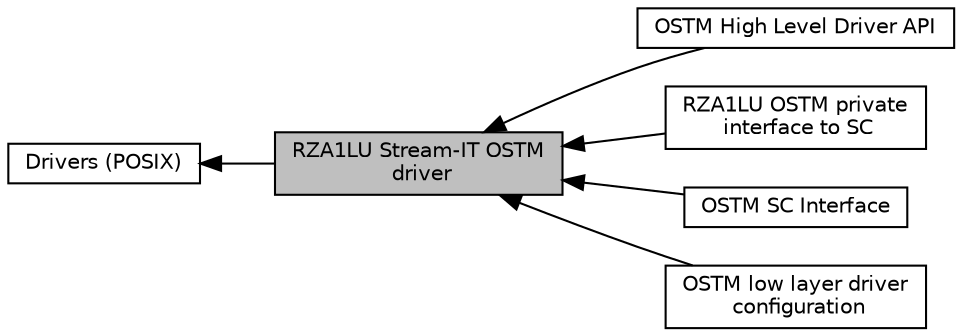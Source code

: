 digraph "RZA1LU Stream-IT OSTM driver"
{
  edge [fontname="Helvetica",fontsize="10",labelfontname="Helvetica",labelfontsize="10"];
  node [fontname="Helvetica",fontsize="10",shape=box];
  rankdir=LR;
  Node1 [label="RZA1LU Stream-IT OSTM\l driver",height=0.2,width=0.4,color="black", fillcolor="grey75", style="filled", fontcolor="black",tooltip="This interface provides access to the OSTM peripheral See OSTM High Level Driver API for details."];
  Node3 [label="OSTM High Level Driver API",height=0.2,width=0.4,color="black", fillcolor="white", style="filled",URL="$d1/d33/group__OSTM__HLD__DRIVER.html",tooltip="This interface allows high level control of the OSTM module."];
  Node5 [label="RZA1LU OSTM private\l interface to SC",height=0.2,width=0.4,color="black", fillcolor="white", style="filled",URL="$d2/d22/group__OSTM__DRIVER__SC__PRIVATE.html",tooltip="Manages the private interface between the driver and SC."];
  Node4 [label="OSTM SC Interface",height=0.2,width=0.4,color="black", fillcolor="white", style="filled",URL="$d8/d77/group__OSTM__DRIVER__SC__CFG.html",tooltip="Interface between Smart Configurator and the OSTM module."];
  Node6 [label="OSTM low layer driver\l configuration",height=0.2,width=0.4,color="black", fillcolor="white", style="filled",URL="$d9/d0c/group__RZA1LU__STREAM__IT__OSTM__LLD.html",tooltip="This interface allows control of the OSTM interface on the RZA1LU Stream-IT board."];
  Node2 [label="Drivers (POSIX)",height=0.2,width=0.4,color="black", fillcolor="white", style="filled",URL="$d3/d50/group__R__SW__PKG__93__POSIX__Drivers.html",tooltip="POSIX interface drivers."];
  Node2->Node1 [shape=plaintext, dir="back", style="solid"];
  Node1->Node3 [shape=plaintext, dir="back", style="solid"];
  Node1->Node4 [shape=plaintext, dir="back", style="solid"];
  Node1->Node5 [shape=plaintext, dir="back", style="solid"];
  Node1->Node6 [shape=plaintext, dir="back", style="solid"];
}
